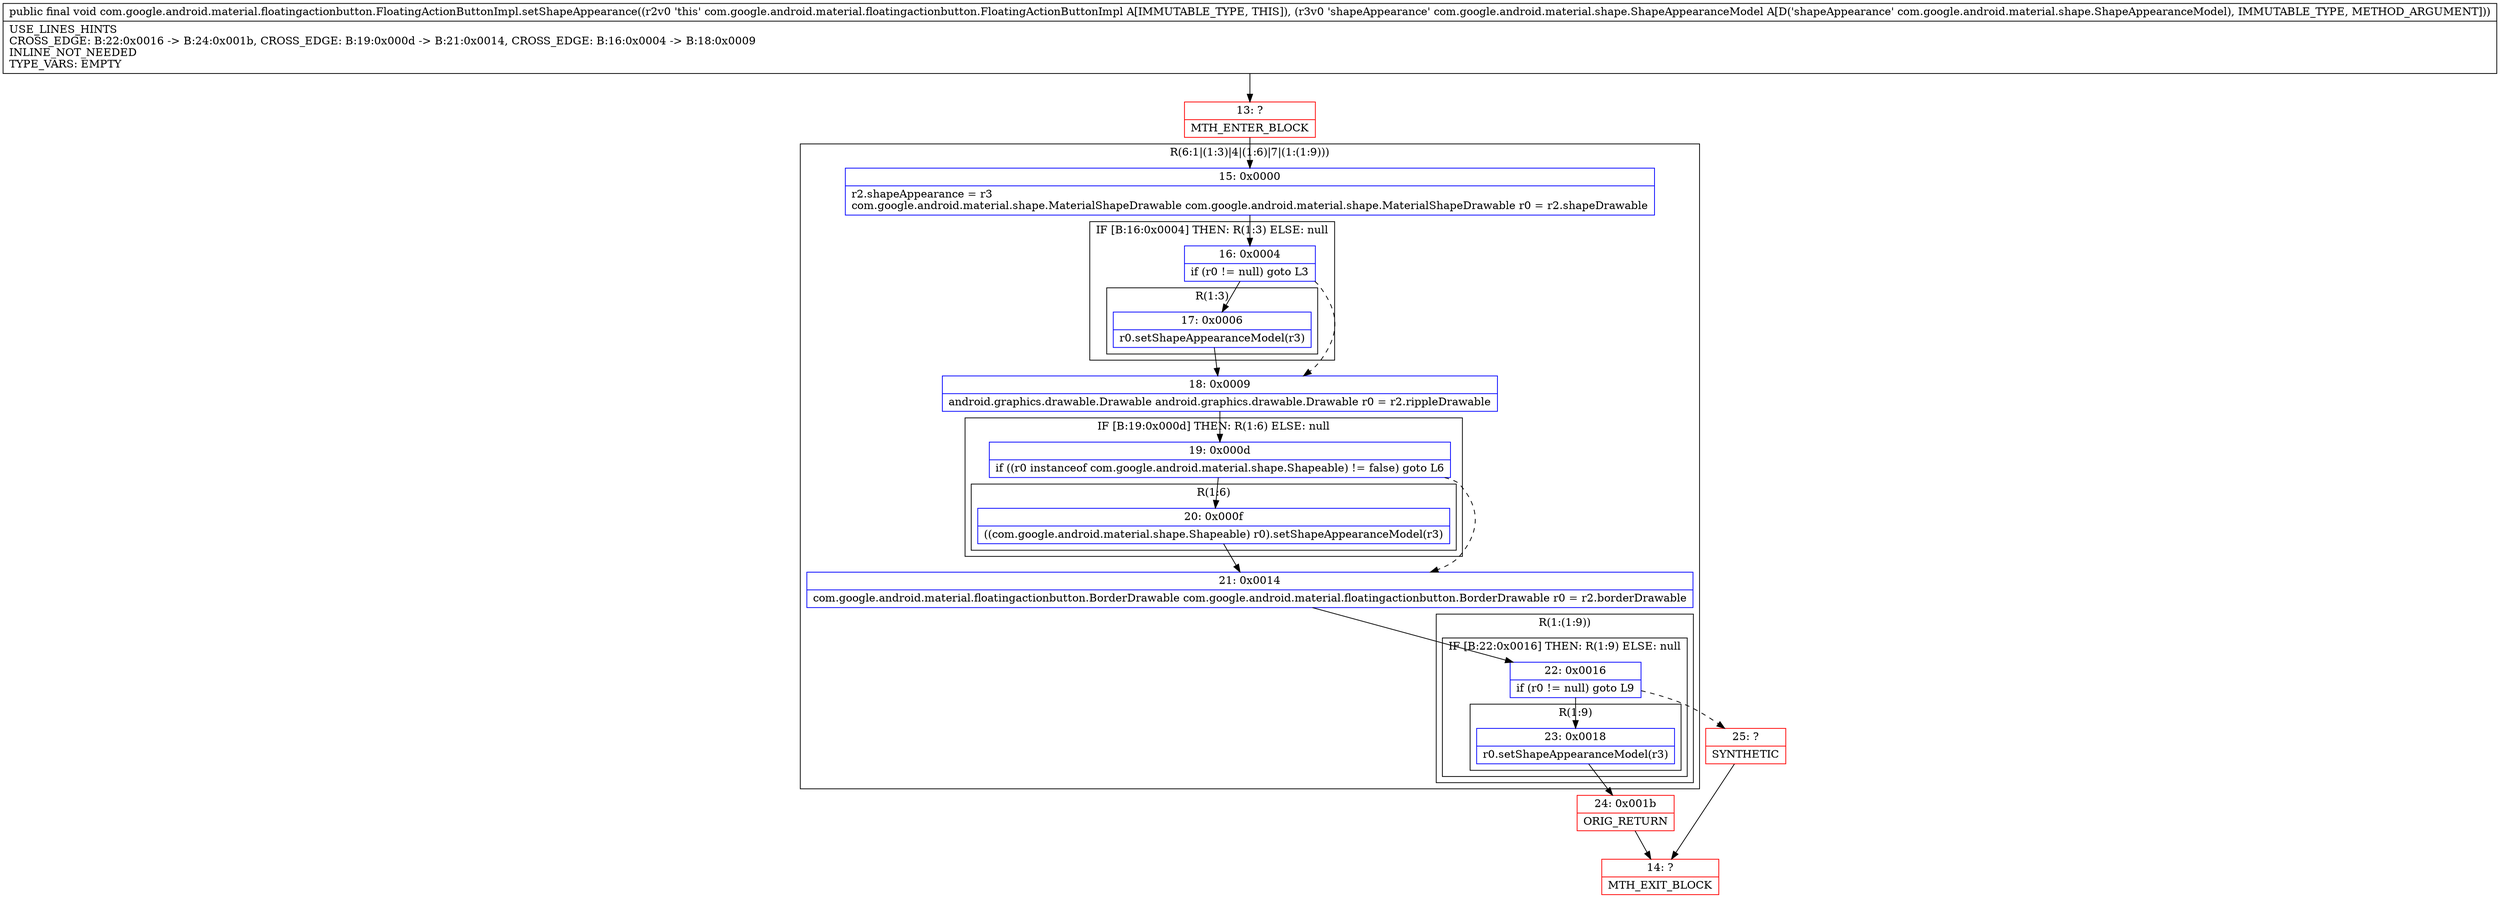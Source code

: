 digraph "CFG forcom.google.android.material.floatingactionbutton.FloatingActionButtonImpl.setShapeAppearance(Lcom\/google\/android\/material\/shape\/ShapeAppearanceModel;)V" {
subgraph cluster_Region_235232591 {
label = "R(6:1|(1:3)|4|(1:6)|7|(1:(1:9)))";
node [shape=record,color=blue];
Node_15 [shape=record,label="{15\:\ 0x0000|r2.shapeAppearance = r3\lcom.google.android.material.shape.MaterialShapeDrawable com.google.android.material.shape.MaterialShapeDrawable r0 = r2.shapeDrawable\l}"];
subgraph cluster_IfRegion_860371035 {
label = "IF [B:16:0x0004] THEN: R(1:3) ELSE: null";
node [shape=record,color=blue];
Node_16 [shape=record,label="{16\:\ 0x0004|if (r0 != null) goto L3\l}"];
subgraph cluster_Region_256166657 {
label = "R(1:3)";
node [shape=record,color=blue];
Node_17 [shape=record,label="{17\:\ 0x0006|r0.setShapeAppearanceModel(r3)\l}"];
}
}
Node_18 [shape=record,label="{18\:\ 0x0009|android.graphics.drawable.Drawable android.graphics.drawable.Drawable r0 = r2.rippleDrawable\l}"];
subgraph cluster_IfRegion_311749419 {
label = "IF [B:19:0x000d] THEN: R(1:6) ELSE: null";
node [shape=record,color=blue];
Node_19 [shape=record,label="{19\:\ 0x000d|if ((r0 instanceof com.google.android.material.shape.Shapeable) != false) goto L6\l}"];
subgraph cluster_Region_920593171 {
label = "R(1:6)";
node [shape=record,color=blue];
Node_20 [shape=record,label="{20\:\ 0x000f|((com.google.android.material.shape.Shapeable) r0).setShapeAppearanceModel(r3)\l}"];
}
}
Node_21 [shape=record,label="{21\:\ 0x0014|com.google.android.material.floatingactionbutton.BorderDrawable com.google.android.material.floatingactionbutton.BorderDrawable r0 = r2.borderDrawable\l}"];
subgraph cluster_Region_1611697906 {
label = "R(1:(1:9))";
node [shape=record,color=blue];
subgraph cluster_IfRegion_1143431027 {
label = "IF [B:22:0x0016] THEN: R(1:9) ELSE: null";
node [shape=record,color=blue];
Node_22 [shape=record,label="{22\:\ 0x0016|if (r0 != null) goto L9\l}"];
subgraph cluster_Region_1829935157 {
label = "R(1:9)";
node [shape=record,color=blue];
Node_23 [shape=record,label="{23\:\ 0x0018|r0.setShapeAppearanceModel(r3)\l}"];
}
}
}
}
Node_13 [shape=record,color=red,label="{13\:\ ?|MTH_ENTER_BLOCK\l}"];
Node_24 [shape=record,color=red,label="{24\:\ 0x001b|ORIG_RETURN\l}"];
Node_14 [shape=record,color=red,label="{14\:\ ?|MTH_EXIT_BLOCK\l}"];
Node_25 [shape=record,color=red,label="{25\:\ ?|SYNTHETIC\l}"];
MethodNode[shape=record,label="{public final void com.google.android.material.floatingactionbutton.FloatingActionButtonImpl.setShapeAppearance((r2v0 'this' com.google.android.material.floatingactionbutton.FloatingActionButtonImpl A[IMMUTABLE_TYPE, THIS]), (r3v0 'shapeAppearance' com.google.android.material.shape.ShapeAppearanceModel A[D('shapeAppearance' com.google.android.material.shape.ShapeAppearanceModel), IMMUTABLE_TYPE, METHOD_ARGUMENT]))  | USE_LINES_HINTS\lCROSS_EDGE: B:22:0x0016 \-\> B:24:0x001b, CROSS_EDGE: B:19:0x000d \-\> B:21:0x0014, CROSS_EDGE: B:16:0x0004 \-\> B:18:0x0009\lINLINE_NOT_NEEDED\lTYPE_VARS: EMPTY\l}"];
MethodNode -> Node_13;Node_15 -> Node_16;
Node_16 -> Node_17;
Node_16 -> Node_18[style=dashed];
Node_17 -> Node_18;
Node_18 -> Node_19;
Node_19 -> Node_20;
Node_19 -> Node_21[style=dashed];
Node_20 -> Node_21;
Node_21 -> Node_22;
Node_22 -> Node_23;
Node_22 -> Node_25[style=dashed];
Node_23 -> Node_24;
Node_13 -> Node_15;
Node_24 -> Node_14;
Node_25 -> Node_14;
}

